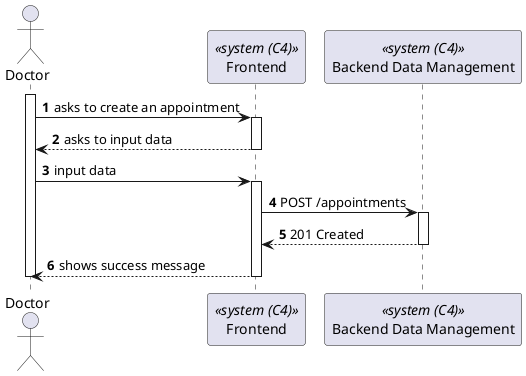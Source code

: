 @startuml process-view
autonumber

actor "Doctor" as Doctor
participant Frontend as "Frontend" <<system (C4)>>
participant BackendDataManagement as "Backend Data Management" <<system (C4)>>

activate Doctor

    Doctor -> Frontend : asks to create an appointment

    activate Frontend

        Frontend --> Doctor : asks to input data

    deactivate Frontend

    Doctor -> Frontend : input data
    
    activate Frontend
    
        Frontend-> BackendDataManagement : POST /appointments
        activate BackendDataManagement

            Frontend <-- BackendDataManagement : 201 Created

        deactivate BackendDataManagement

    Frontend --> Doctor : shows success message
    
    deactivate Frontend
deactivate Doctor

@enduml